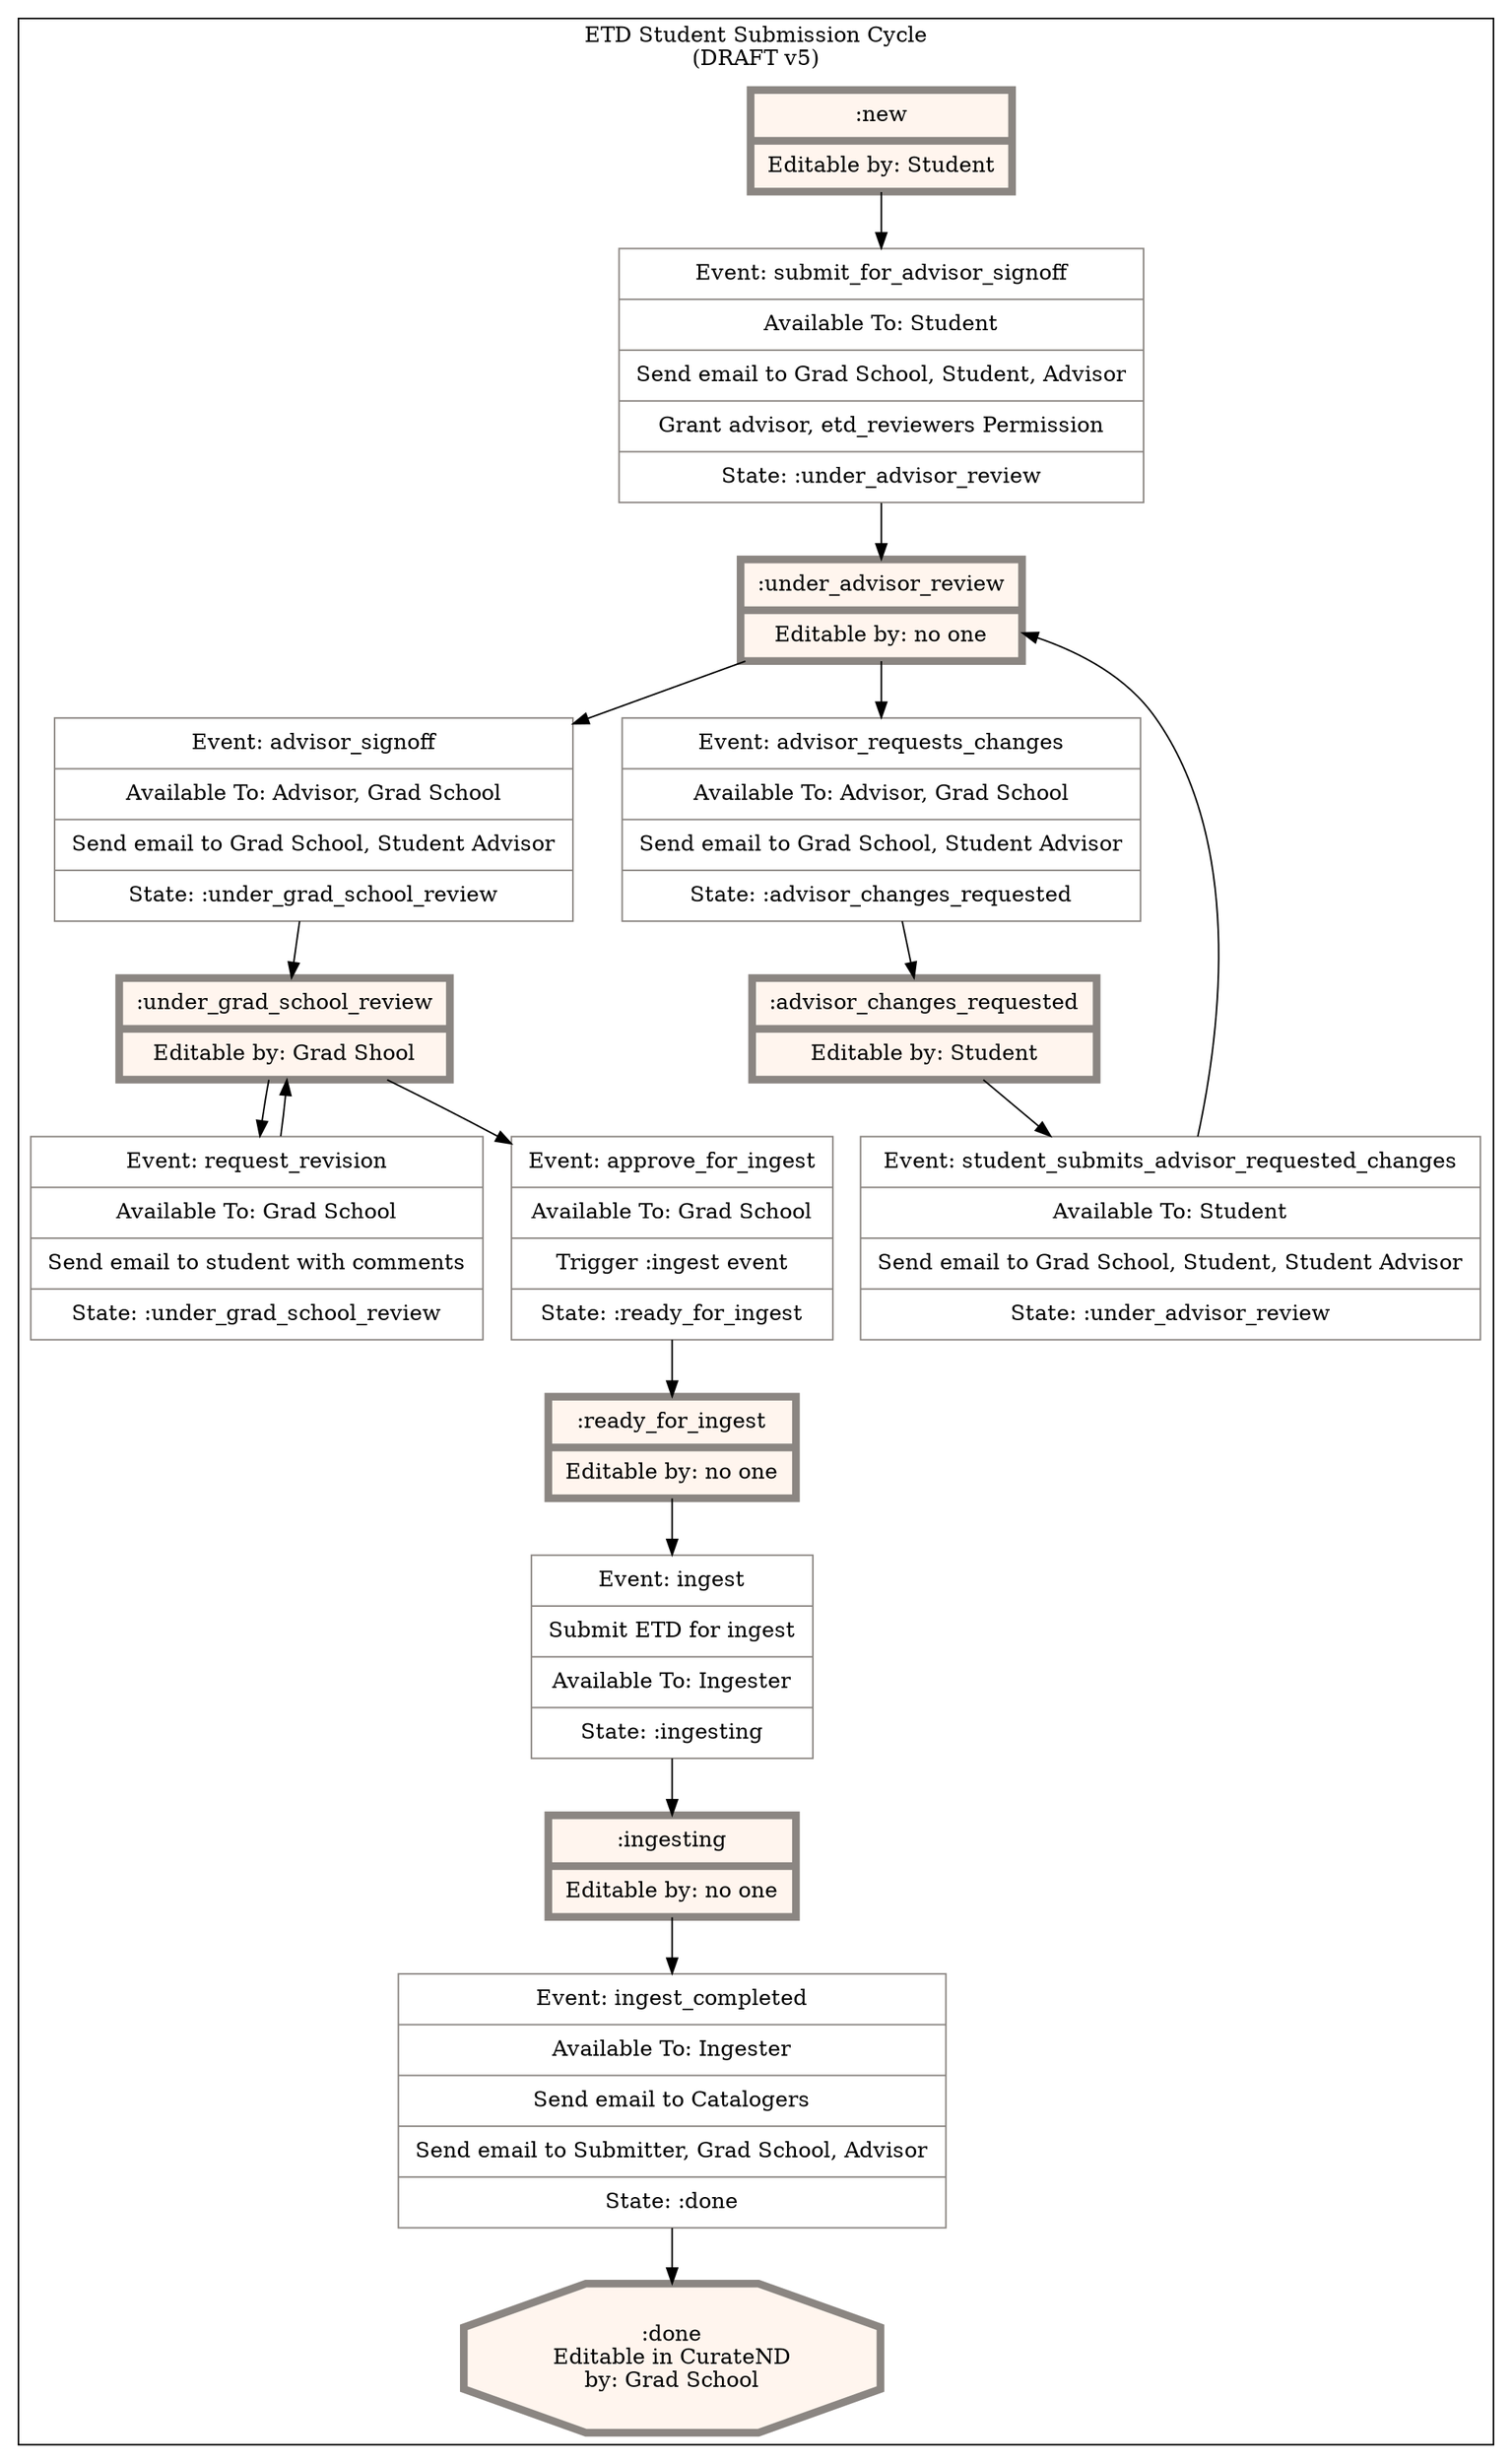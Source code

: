 digraph "G" {
    compound=true;
    node[color="grey15" margin="0.15, 0.125"];

    subgraph cluster_0 {
        label="ETD Student Submission Cycle\n(DRAFT v5)"
        node[style=filled fillcolor=white color="seashell4"]

        # States
        subgraph 0 {
            label="States";
            node[shape="record" fillcolor="seashell1" penwidth=5]
            new [label="{ :new | Editable by: Student }"]
            under_advisor_review [label="{ :under_advisor_review | Editable by: no one }"]
            advisor_changes_requested [label="{ :advisor_changes_requested | Editable by: Student }"]
            under_grad_school_review[label="{ :under_grad_school_review | Editable by: Grad Shool }"]
            ready_for_ingest[label="{ :ready_for_ingest | Editable by: no one }"]
            ingesting[label="{ :ingesting | Editable by: no one }"]
            done[shape="octagon" label=":done\nEditable in CurateND\nby: Grad School"]
        }

        subgraph 1 {
            label="Events"
            node[shape="record" shape=record penwidth=1]
            submit_for_advisor_signoff[label="{ Event: submit_for_advisor_signoff | Available To: Student | Send email to Grad School, Student, Advisor | Grant advisor, etd_reviewers Permission | State: :under_advisor_review }"]
            advisor_signoff[label="{ Event: advisor_signoff | Available To: Advisor, Grad School |Send email to Grad School, Student Advisor | State: :under_grad_school_review }"]
            advisor_requests_changes[label="{ Event: advisor_requests_changes | Available To: Advisor, Grad School | Send email to Grad School, Student Advisor | State: :advisor_changes_requested }"]
            student_submits_advisor_requested_changes[label="{ Event: student_submits_advisor_requested_changes | Available To: Student | Send email to Grad School, Student, Student Advisor | State: :under_advisor_review }"]
            request_revision[label="{ Event: request_revision | Available To: Grad School | Send email to student with comments | State: :under_grad_school_review }"]
            approve_for_ingest[label="{ Event: approve_for_ingest | Available To: Grad School | Trigger :ingest event | State: :ready_for_ingest }"]
            ingest[label="{ Event: ingest | Submit ETD for ingest | Available To: Ingester | State: :ingesting }"]
            ingest_completed[label="{ Event: ingest_completed | Available To: Ingester | Send email to Catalogers | Send email to Submitter, Grad School, Advisor | State: :done }"]
        }

        # State -> Event -> State graph
        new -> submit_for_advisor_signoff -> under_advisor_review
        under_advisor_review -> advisor_signoff -> under_grad_school_review
        under_advisor_review -> advisor_requests_changes -> advisor_changes_requested
        advisor_changes_requested -> student_submits_advisor_requested_changes -> under_advisor_review
        under_grad_school_review -> request_revision -> under_grad_school_review
        under_grad_school_review -> approve_for_ingest -> ready_for_ingest
        ready_for_ingest -> ingest -> ingesting
        ingesting -> ingest_completed -> done
    }

}
